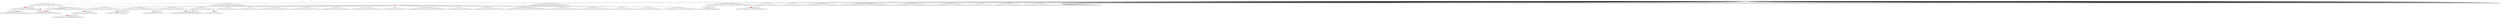 digraph g {
	"61" -> "62";
	"62" [label="42"];
	"60" -> "61";
	"61" [color=indianred1, style=filled, label="12"];
	"59" -> "60";
	"60" [label="38"];
	"55" -> "56";
	"56" [color=indianred1, style=filled, label="3"];
	"54" -> "55";
	"55" [color=indianred1, style=filled, label="28"];
	"53" -> "54";
	"54" [label="46"];
	"52" -> "53";
	"53" [label="3"];
	"49" -> "50";
	"50" [color=indianred1, style=filled, label="19"];
	"48" -> "49";
	"49" [label="4"];
	"46" -> "47";
	"47" [color=indianred1, style=filled, label="32"];
	"45" -> "46";
	"46" [label="41"];
	"44" -> "45";
	"45" [color=indianred1, style=filled, label="20"];
	"43" -> "44";
	"44" [label="32"];
	"40" -> "41";
	"41" [color=indianred1, style=filled, label="31"];
	"39" -> "40";
	"40" [label="29"];
	"27" -> "28";
	"28" [color=indianred1, style=filled, label="17"];
	"26" -> "27";
	"27" [label="22"];
	"20" -> "21";
	"21" [color=indianred1, style=filled, label="15"];
	"19" -> "20";
	"20" [label="39"];
	"19" -> "22";
	"22" [label="26"];
	"17" -> "18";
	"18" [color=indianred1, style=filled, label="36"];
	"16" -> "17";
	"17" [label="7"];
	"14" -> "15";
	"15" [label="11"];
	"14" -> "16";
	"16" [label="36"];
	"14" -> "19";
	"19" [label="15"];
	"14" -> "23";
	"23" [label="16"];
	"14" -> "24";
	"24" [label="35"];
	"14" -> "25";
	"25" [label="5"];
	"14" -> "26";
	"26" [label="17"];
	"14" -> "29";
	"29" [label="9"];
	"14" -> "30";
	"30" [label="21"];
	"14" -> "31";
	"31" [label="47"];
	"14" -> "32";
	"32" [label="34"];
	"14" -> "33";
	"33" [label="33"];
	"14" -> "34";
	"34" [label="30"];
	"14" -> "35";
	"35" [label="50"];
	"14" -> "36";
	"36" [label="2"];
	"14" -> "37";
	"37" [label="8"];
	"14" -> "38";
	"38" [label="27"];
	"14" -> "39";
	"39" [label="31"];
	"14" -> "42";
	"42" [label="24"];
	"14" -> "43";
	"43" [label="20"];
	"14" -> "48";
	"48" [label="19"];
	"14" -> "51";
	"51" [label="13"];
	"13" -> "14";
	"14" [color=indianred1, style=filled, label="6"];
	"10" -> "11";
	"11" [label="1"];
	"7" -> "8";
	"8" [color=indianred1, style=filled, label="14"];
	"6" -> "7";
	"7" [label="37"];
	"0" -> "1";
	"1" [label="23"];
	"0" -> "2";
	"2" [label="49"];
	"0" -> "3";
	"3" [label="40"];
	"0" -> "4";
	"4" [label="43"];
	"0" -> "5";
	"5" [label="18"];
	"0" -> "6";
	"6" [label="14"];
	"0" -> "9";
	"9" [label="45"];
	"0" -> "10";
	"10" [label="48"];
	"0" -> "12";
	"12" [label="44"];
	"0" -> "13";
	"13" [label="6"];
	"0" -> "52";
	"52" [label="28"];
	"0" -> "57";
	"57" [label="25"];
	"0" -> "58";
	"58" [label="10"];
	"0" -> "59";
	"59" [label="12"];
	"0" [label="germline"];
	"0" -> "cell1";
	"cell1" [shape=box];
	"16" -> "cell2";
	"cell2" [shape=box];
	"0" -> "cell3";
	"cell3" [shape=box];
	"57" -> "cell4";
	"cell4" [shape=box];
	"7" -> "cell5";
	"cell5" [shape=box];
	"0" -> "cell6";
	"cell6" [shape=box];
	"0" -> "cell7";
	"cell7" [shape=box];
	"42" -> "cell8";
	"cell8" [shape=box];
	"0" -> "cell9";
	"cell9" [shape=box];
	"0" -> "cell10";
	"cell10" [shape=box];
	"0" -> "cell11";
	"cell11" [shape=box];
	"0" -> "cell12";
	"cell12" [shape=box];
	"0" -> "cell13";
	"cell13" [shape=box];
	"42" -> "cell14";
	"cell14" [shape=box];
	"0" -> "cell15";
	"cell15" [shape=box];
	"29" -> "cell16";
	"cell16" [shape=box];
	"26" -> "cell17";
	"cell17" [shape=box];
	"56" -> "cell18";
	"cell18" [shape=box];
	"8" -> "cell19";
	"cell19" [shape=box];
	"6" -> "cell20";
	"cell20" [shape=box];
	"5" -> "cell21";
	"cell21" [shape=box];
	"50" -> "cell22";
	"cell22" [shape=box];
	"40" -> "cell23";
	"cell23" [shape=box];
	"29" -> "cell24";
	"cell24" [shape=box];
	"0" -> "cell25";
	"cell25" [shape=box];
	"4" -> "cell26";
	"cell26" [shape=box];
	"0" -> "cell27";
	"cell27" [shape=box];
	"6" -> "cell28";
	"cell28" [shape=box];
	"0" -> "cell29";
	"cell29" [shape=box];
	"0" -> "cell30";
	"cell30" [shape=box];
	"0" -> "cell31";
	"cell31" [shape=box];
	"0" -> "cell32";
	"cell32" [shape=box];
	"48" -> "cell33";
	"cell33" [shape=box];
	"0" -> "cell34";
	"cell34" [shape=box];
	"34" -> "cell35";
	"cell35" [shape=box];
	"0" -> "cell36";
	"cell36" [shape=box];
	"0" -> "cell37";
	"cell37" [shape=box];
	"0" -> "cell38";
	"cell38" [shape=box];
	"0" -> "cell39";
	"cell39" [shape=box];
	"4" -> "cell40";
	"cell40" [shape=box];
	"0" -> "cell41";
	"cell41" [shape=box];
	"0" -> "cell42";
	"cell42" [shape=box];
	"0" -> "cell43";
	"cell43" [shape=box];
	"24" -> "cell44";
	"cell44" [shape=box];
	"0" -> "cell45";
	"cell45" [shape=box];
	"0" -> "cell46";
	"cell46" [shape=box];
	"0" -> "cell47";
	"cell47" [shape=box];
	"0" -> "cell48";
	"cell48" [shape=box];
	"45" -> "cell49";
	"cell49" [shape=box];
	"9" -> "cell50";
	"cell50" [shape=box];
	"0" -> "cell51";
	"cell51" [shape=box];
	"26" -> "cell52";
	"cell52" [shape=box];
	"0" -> "cell53";
	"cell53" [shape=box];
	"0" -> "cell54";
	"cell54" [shape=box];
	"16" -> "cell55";
	"cell55" [shape=box];
	"4" -> "cell56";
	"cell56" [shape=box];
	"0" -> "cell57";
	"cell57" [shape=box];
	"32" -> "cell58";
	"cell58" [shape=box];
	"0" -> "cell59";
	"cell59" [shape=box];
	"0" -> "cell60";
	"cell60" [shape=box];
	"0" -> "cell61";
	"cell61" [shape=box];
	"0" -> "cell62";
	"cell62" [shape=box];
	"36" -> "cell63";
	"cell63" [shape=box];
	"0" -> "cell64";
	"cell64" [shape=box];
	"0" -> "cell65";
	"cell65" [shape=box];
	"13" -> "cell66";
	"cell66" [shape=box];
	"6" -> "cell67";
	"cell67" [shape=box];
	"58" -> "cell68";
	"cell68" [shape=box];
	"21" -> "cell69";
	"cell69" [shape=box];
	"0" -> "cell70";
	"cell70" [shape=box];
	"3" -> "cell71";
	"cell71" [shape=box];
	"0" -> "cell72";
	"cell72" [shape=box];
	"34" -> "cell73";
	"cell73" [shape=box];
	"59" -> "cell74";
	"cell74" [shape=box];
	"24" -> "cell75";
	"cell75" [shape=box];
	"0" -> "cell76";
	"cell76" [shape=box];
	"0" -> "cell77";
	"cell77" [shape=box];
	"2" -> "cell78";
	"cell78" [shape=box];
	"47" -> "cell79";
	"cell79" [shape=box];
	"23" -> "cell80";
	"cell80" [shape=box];
	"0" -> "cell81";
	"cell81" [shape=box];
	"0" -> "cell82";
	"cell82" [shape=box];
	"0" -> "cell83";
	"cell83" [shape=box];
	"13" -> "cell84";
	"cell84" [shape=box];
	"0" -> "cell85";
	"cell85" [shape=box];
	"3" -> "cell86";
	"cell86" [shape=box];
	"0" -> "cell87";
	"cell87" [shape=box];
	"31" -> "cell88";
	"cell88" [shape=box];
	"0" -> "cell89";
	"cell89" [shape=box];
	"13" -> "cell90";
	"cell90" [shape=box];
	"4" -> "cell91";
	"cell91" [shape=box];
	"31" -> "cell92";
	"cell92" [shape=box];
	"39" -> "cell93";
	"cell93" [shape=box];
	"0" -> "cell94";
	"cell94" [shape=box];
	"47" -> "cell95";
	"cell95" [shape=box];
	"5" -> "cell96";
	"cell96" [shape=box];
	"38" -> "cell97";
	"cell97" [shape=box];
	"0" -> "cell98";
	"cell98" [shape=box];
	"35" -> "cell99";
	"cell99" [shape=box];
	"0" -> "cell100";
	"cell100" [shape=box];
	"48" -> "cell101";
	"cell101" [shape=box];
	"48" -> "cell102";
	"cell102" [shape=box];
	"0" -> "cell103";
	"cell103" [shape=box];
	"13" -> "cell104";
	"cell104" [shape=box];
	"56" -> "cell105";
	"cell105" [shape=box];
	"0" -> "cell106";
	"cell106" [shape=box];
	"43" -> "cell107";
	"cell107" [shape=box];
	"52" -> "cell108";
	"cell108" [shape=box];
	"58" -> "cell109";
	"cell109" [shape=box];
	"10" -> "cell110";
	"cell110" [shape=box];
	"38" -> "cell111";
	"cell111" [shape=box];
	"45" -> "cell112";
	"cell112" [shape=box];
	"5" -> "cell113";
	"cell113" [shape=box];
	"43" -> "cell114";
	"cell114" [shape=box];
	"0" -> "cell115";
	"cell115" [shape=box];
	"0" -> "cell116";
	"cell116" [shape=box];
	"0" -> "cell117";
	"cell117" [shape=box];
	"34" -> "cell118";
	"cell118" [shape=box];
	"0" -> "cell119";
	"cell119" [shape=box];
	"22" -> "cell120";
	"cell120" [shape=box];
	"24" -> "cell121";
	"cell121" [shape=box];
	"37" -> "cell122";
	"cell122" [shape=box];
	"0" -> "cell123";
	"cell123" [shape=box];
	"3" -> "cell124";
	"cell124" [shape=box];
	"58" -> "cell125";
	"cell125" [shape=box];
	"0" -> "cell126";
	"cell126" [shape=box];
	"0" -> "cell127";
	"cell127" [shape=box];
	"0" -> "cell128";
	"cell128" [shape=box];
	"0" -> "cell129";
	"cell129" [shape=box];
	"0" -> "cell130";
	"cell130" [shape=box];
	"29" -> "cell131";
	"cell131" [shape=box];
	"56" -> "cell132";
	"cell132" [shape=box];
	"0" -> "cell133";
	"cell133" [shape=box];
	"57" -> "cell134";
	"cell134" [shape=box];
	"48" -> "cell135";
	"cell135" [shape=box];
	"0" -> "cell136";
	"cell136" [shape=box];
	"0" -> "cell137";
	"cell137" [shape=box];
	"0" -> "cell138";
	"cell138" [shape=box];
	"0" -> "cell139";
	"cell139" [shape=box];
	"29" -> "cell140";
	"cell140" [shape=box];
	"20" -> "cell141";
	"cell141" [shape=box];
	"3" -> "cell142";
	"cell142" [shape=box];
	"0" -> "cell143";
	"cell143" [shape=box];
	"35" -> "cell144";
	"cell144" [shape=box];
	"0" -> "cell145";
	"cell145" [shape=box];
	"33" -> "cell146";
	"cell146" [shape=box];
	"0" -> "cell147";
	"cell147" [shape=box];
	"8" -> "cell148";
	"cell148" [shape=box];
	"0" -> "cell149";
	"cell149" [shape=box];
	"0" -> "cell150";
	"cell150" [shape=box];
	"0" -> "cell151";
	"cell151" [shape=box];
	"25" -> "cell152";
	"cell152" [shape=box];
	"58" -> "cell153";
	"cell153" [shape=box];
	"0" -> "cell154";
	"cell154" [shape=box];
	"0" -> "cell155";
	"cell155" [shape=box];
	"0" -> "cell156";
	"cell156" [shape=box];
	"34" -> "cell157";
	"cell157" [shape=box];
	"37" -> "cell158";
	"cell158" [shape=box];
	"0" -> "cell159";
	"cell159" [shape=box];
	"0" -> "cell160";
	"cell160" [shape=box];
	"39" -> "cell161";
	"cell161" [shape=box];
	"0" -> "cell162";
	"cell162" [shape=box];
	"21" -> "cell163";
	"cell163" [shape=box];
	"58" -> "cell164";
	"cell164" [shape=box];
	"56" -> "cell165";
	"cell165" [shape=box];
	"34" -> "cell166";
	"cell166" [shape=box];
	"0" -> "cell167";
	"cell167" [shape=box];
	"9" -> "cell168";
	"cell168" [shape=box];
	"52" -> "cell169";
	"cell169" [shape=box];
	"0" -> "cell170";
	"cell170" [shape=box];
	"49" -> "cell171";
	"cell171" [shape=box];
	"4" -> "cell172";
	"cell172" [shape=box];
	"23" -> "cell173";
	"cell173" [shape=box];
	"0" -> "cell174";
	"cell174" [shape=box];
	"36" -> "cell175";
	"cell175" [shape=box];
	"29" -> "cell176";
	"cell176" [shape=box];
	"9" -> "cell177";
	"cell177" [shape=box];
	"10" -> "cell178";
	"cell178" [shape=box];
	"0" -> "cell179";
	"cell179" [shape=box];
	"30" -> "cell180";
	"cell180" [shape=box];
	"45" -> "cell181";
	"cell181" [shape=box];
	"0" -> "cell182";
	"cell182" [shape=box];
	"0" -> "cell183";
	"cell183" [shape=box];
	"12" -> "cell184";
	"cell184" [shape=box];
	"58" -> "cell185";
	"cell185" [shape=box];
	"0" -> "cell186";
	"cell186" [shape=box];
	"33" -> "cell187";
	"cell187" [shape=box];
	"0" -> "cell188";
	"cell188" [shape=box];
	"0" -> "cell189";
	"cell189" [shape=box];
	"0" -> "cell190";
	"cell190" [shape=box];
	"32" -> "cell191";
	"cell191" [shape=box];
	"0" -> "cell192";
	"cell192" [shape=box];
	"0" -> "cell193";
	"cell193" [shape=box];
	"0" -> "cell194";
	"cell194" [shape=box];
	"40" -> "cell195";
	"cell195" [shape=box];
	"36" -> "cell196";
	"cell196" [shape=box];
	"0" -> "cell197";
	"cell197" [shape=box];
	"0" -> "cell198";
	"cell198" [shape=box];
	"15" -> "cell199";
	"cell199" [shape=box];
	"0" -> "cell200";
	"cell200" [shape=box];
	"5" -> "cell201";
	"cell201" [shape=box];
	"0" -> "cell202";
	"cell202" [shape=box];
	"43" -> "cell203";
	"cell203" [shape=box];
	"34" -> "cell204";
	"cell204" [shape=box];
	"2" -> "cell205";
	"cell205" [shape=box];
	"0" -> "cell206";
	"cell206" [shape=box];
	"26" -> "cell207";
	"cell207" [shape=box];
	"0" -> "cell208";
	"cell208" [shape=box];
	"31" -> "cell209";
	"cell209" [shape=box];
	"23" -> "cell210";
	"cell210" [shape=box];
	"0" -> "cell211";
	"cell211" [shape=box];
	"3" -> "cell212";
	"cell212" [shape=box];
	"0" -> "cell213";
	"cell213" [shape=box];
	"34" -> "cell214";
	"cell214" [shape=box];
	"0" -> "cell215";
	"cell215" [shape=box];
	"0" -> "cell216";
	"cell216" [shape=box];
	"0" -> "cell217";
	"cell217" [shape=box];
	"0" -> "cell218";
	"cell218" [shape=box];
	"0" -> "cell219";
	"cell219" [shape=box];
	"0" -> "cell220";
	"cell220" [shape=box];
	"6" -> "cell221";
	"cell221" [shape=box];
	"0" -> "cell222";
	"cell222" [shape=box];
	"0" -> "cell223";
	"cell223" [shape=box];
	"48" -> "cell224";
	"cell224" [shape=box];
	"0" -> "cell225";
	"cell225" [shape=box];
	"0" -> "cell226";
	"cell226" [shape=box];
	"62" -> "cell227";
	"cell227" [shape=box];
	"33" -> "cell228";
	"cell228" [shape=box];
	"51" -> "cell229";
	"cell229" [shape=box];
	"0" -> "cell230";
	"cell230" [shape=box];
	"8" -> "cell231";
	"cell231" [shape=box];
	"0" -> "cell232";
	"cell232" [shape=box];
	"0" -> "cell233";
	"cell233" [shape=box];
	"0" -> "cell234";
	"cell234" [shape=box];
	"51" -> "cell235";
	"cell235" [shape=box];
	"35" -> "cell236";
	"cell236" [shape=box];
	"0" -> "cell237";
	"cell237" [shape=box];
	"0" -> "cell238";
	"cell238" [shape=box];
	"41" -> "cell239";
	"cell239" [shape=box];
	"4" -> "cell240";
	"cell240" [shape=box];
	"0" -> "cell241";
	"cell241" [shape=box];
	"52" -> "cell242";
	"cell242" [shape=box];
	"0" -> "cell243";
	"cell243" [shape=box];
	"0" -> "cell244";
	"cell244" [shape=box];
	"0" -> "cell245";
	"cell245" [shape=box];
	"0" -> "cell246";
	"cell246" [shape=box];
	"0" -> "cell247";
	"cell247" [shape=box];
	"4" -> "cell248";
	"cell248" [shape=box];
	"0" -> "cell249";
	"cell249" [shape=box];
	"0" -> "cell250";
	"cell250" [shape=box];
	"0" -> "cell251";
	"cell251" [shape=box];
	"0" -> "cell252";
	"cell252" [shape=box];
	"0" -> "cell253";
	"cell253" [shape=box];
	"59" -> "cell254";
	"cell254" [shape=box];
	"5" -> "cell255";
	"cell255" [shape=box];
	"35" -> "cell256";
	"cell256" [shape=box];
	"25" -> "cell257";
	"cell257" [shape=box];
	"26" -> "cell258";
	"cell258" [shape=box];
	"43" -> "cell259";
	"cell259" [shape=box];
	"0" -> "cell260";
	"cell260" [shape=box];
	"25" -> "cell261";
	"cell261" [shape=box];
	"0" -> "cell262";
	"cell262" [shape=box];
	"0" -> "cell263";
	"cell263" [shape=box];
	"8" -> "cell264";
	"cell264" [shape=box];
	"0" -> "cell265";
	"cell265" [shape=box];
	"18" -> "cell266";
	"cell266" [shape=box];
	"61" -> "cell267";
	"cell267" [shape=box];
	"0" -> "cell268";
	"cell268" [shape=box];
	"0" -> "cell269";
	"cell269" [shape=box];
	"0" -> "cell270";
	"cell270" [shape=box];
	"0" -> "cell271";
	"cell271" [shape=box];
	"10" -> "cell272";
	"cell272" [shape=box];
	"13" -> "cell273";
	"cell273" [shape=box];
	"0" -> "cell274";
	"cell274" [shape=box];
	"1" -> "cell275";
	"cell275" [shape=box];
	"0" -> "cell276";
	"cell276" [shape=box];
	"6" -> "cell277";
	"cell277" [shape=box];
	"0" -> "cell278";
	"cell278" [shape=box];
	"4" -> "cell279";
	"cell279" [shape=box];
	"1" -> "cell280";
	"cell280" [shape=box];
	"0" -> "cell281";
	"cell281" [shape=box];
	"0" -> "cell282";
	"cell282" [shape=box];
	"13" -> "cell283";
	"cell283" [shape=box];
	"0" -> "cell284";
	"cell284" [shape=box];
	"12" -> "cell285";
	"cell285" [shape=box];
	"0" -> "cell286";
	"cell286" [shape=box];
	"42" -> "cell287";
	"cell287" [shape=box];
	"39" -> "cell288";
	"cell288" [shape=box];
	"0" -> "cell289";
	"cell289" [shape=box];
	"0" -> "cell290";
	"cell290" [shape=box];
	"29" -> "cell291";
	"cell291" [shape=box];
	"56" -> "cell292";
	"cell292" [shape=box];
	"0" -> "cell293";
	"cell293" [shape=box];
	"49" -> "cell294";
	"cell294" [shape=box];
	"0" -> "cell295";
	"cell295" [shape=box];
	"3" -> "cell296";
	"cell296" [shape=box];
	"0" -> "cell297";
	"cell297" [shape=box];
	"21" -> "cell298";
	"cell298" [shape=box];
	"0" -> "cell299";
	"cell299" [shape=box];
	"8" -> "cell300";
	"cell300" [shape=box];
	"51" -> "cell301";
	"cell301" [shape=box];
	"28" -> "cell302";
	"cell302" [shape=box];
	"25" -> "cell303";
	"cell303" [shape=box];
	"32" -> "cell304";
	"cell304" [shape=box];
	"0" -> "cell305";
	"cell305" [shape=box];
	"55" -> "cell306";
	"cell306" [shape=box];
	"50" -> "cell307";
	"cell307" [shape=box];
	"0" -> "cell308";
	"cell308" [shape=box];
	"0" -> "cell309";
	"cell309" [shape=box];
	"0" -> "cell310";
	"cell310" [shape=box];
	"0" -> "cell311";
	"cell311" [shape=box];
	"0" -> "cell312";
	"cell312" [shape=box];
	"55" -> "cell313";
	"cell313" [shape=box];
	"36" -> "cell314";
	"cell314" [shape=box];
	"0" -> "cell315";
	"cell315" [shape=box];
	"31" -> "cell316";
	"cell316" [shape=box];
	"0" -> "cell317";
	"cell317" [shape=box];
	"0" -> "cell318";
	"cell318" [shape=box];
	"0" -> "cell319";
	"cell319" [shape=box];
	"0" -> "cell320";
	"cell320" [shape=box];
	"13" -> "cell321";
	"cell321" [shape=box];
	"0" -> "cell322";
	"cell322" [shape=box];
	"29" -> "cell323";
	"cell323" [shape=box];
	"50" -> "cell324";
	"cell324" [shape=box];
	"45" -> "cell325";
	"cell325" [shape=box];
	"0" -> "cell326";
	"cell326" [shape=box];
	"0" -> "cell327";
	"cell327" [shape=box];
	"0" -> "cell328";
	"cell328" [shape=box];
	"50" -> "cell329";
	"cell329" [shape=box];
	"38" -> "cell330";
	"cell330" [shape=box];
	"29" -> "cell331";
	"cell331" [shape=box];
	"0" -> "cell332";
	"cell332" [shape=box];
	"32" -> "cell333";
	"cell333" [shape=box];
	"34" -> "cell334";
	"cell334" [shape=box];
	"39" -> "cell335";
	"cell335" [shape=box];
	"0" -> "cell336";
	"cell336" [shape=box];
	"35" -> "cell337";
	"cell337" [shape=box];
	"0" -> "cell338";
	"cell338" [shape=box];
	"39" -> "cell339";
	"cell339" [shape=box];
	"41" -> "cell340";
	"cell340" [shape=box];
	"3" -> "cell341";
	"cell341" [shape=box];
	"0" -> "cell342";
	"cell342" [shape=box];
	"28" -> "cell343";
	"cell343" [shape=box];
	"61" -> "cell344";
	"cell344" [shape=box];
	"48" -> "cell345";
	"cell345" [shape=box];
	"25" -> "cell346";
	"cell346" [shape=box];
	"29" -> "cell347";
	"cell347" [shape=box];
	"21" -> "cell348";
	"cell348" [shape=box];
	"47" -> "cell349";
	"cell349" [shape=box];
	"0" -> "cell350";
	"cell350" [shape=box];
	"0" -> "cell351";
	"cell351" [shape=box];
	"12" -> "cell352";
	"cell352" [shape=box];
	"0" -> "cell353";
	"cell353" [shape=box];
	"0" -> "cell354";
	"cell354" [shape=box];
	"0" -> "cell355";
	"cell355" [shape=box];
	"13" -> "cell356";
	"cell356" [shape=box];
	"46" -> "cell357";
	"cell357" [shape=box];
	"0" -> "cell358";
	"cell358" [shape=box];
	"0" -> "cell359";
	"cell359" [shape=box];
	"23" -> "cell360";
	"cell360" [shape=box];
	"0" -> "cell361";
	"cell361" [shape=box];
	"0" -> "cell362";
	"cell362" [shape=box];
	"41" -> "cell363";
	"cell363" [shape=box];
	"0" -> "cell364";
	"cell364" [shape=box];
	"58" -> "cell365";
	"cell365" [shape=box];
	"0" -> "cell366";
	"cell366" [shape=box];
	"12" -> "cell367";
	"cell367" [shape=box];
	"0" -> "cell368";
	"cell368" [shape=box];
	"0" -> "cell369";
	"cell369" [shape=box];
	"0" -> "cell370";
	"cell370" [shape=box];
	"36" -> "cell371";
	"cell371" [shape=box];
	"0" -> "cell372";
	"cell372" [shape=box];
	"60" -> "cell373";
	"cell373" [shape=box];
	"36" -> "cell374";
	"cell374" [shape=box];
	"27" -> "cell375";
	"cell375" [shape=box];
	"58" -> "cell376";
	"cell376" [shape=box];
	"58" -> "cell377";
	"cell377" [shape=box];
	"36" -> "cell378";
	"cell378" [shape=box];
	"0" -> "cell379";
	"cell379" [shape=box];
	"0" -> "cell380";
	"cell380" [shape=box];
	"0" -> "cell381";
	"cell381" [shape=box];
	"0" -> "cell382";
	"cell382" [shape=box];
	"33" -> "cell383";
	"cell383" [shape=box];
	"0" -> "cell384";
	"cell384" [shape=box];
	"23" -> "cell385";
	"cell385" [shape=box];
	"0" -> "cell386";
	"cell386" [shape=box];
	"0" -> "cell387";
	"cell387" [shape=box];
	"8" -> "cell388";
	"cell388" [shape=box];
	"0" -> "cell389";
	"cell389" [shape=box];
	"61" -> "cell390";
	"cell390" [shape=box];
	"25" -> "cell391";
	"cell391" [shape=box];
	"56" -> "cell392";
	"cell392" [shape=box];
	"0" -> "cell393";
	"cell393" [shape=box];
	"45" -> "cell394";
	"cell394" [shape=box];
	"25" -> "cell395";
	"cell395" [shape=box];
	"61" -> "cell396";
	"cell396" [shape=box];
	"42" -> "cell397";
	"cell397" [shape=box];
	"25" -> "cell398";
	"cell398" [shape=box];
	"4" -> "cell399";
	"cell399" [shape=box];
	"57" -> "cell400";
	"cell400" [shape=box];
	"0" -> "cell401";
	"cell401" [shape=box];
	"33" -> "cell402";
	"cell402" [shape=box];
	"0" -> "cell403";
	"cell403" [shape=box];
	"50" -> "cell404";
	"cell404" [shape=box];
	"1" -> "cell405";
	"cell405" [shape=box];
	"30" -> "cell406";
	"cell406" [shape=box];
	"0" -> "cell407";
	"cell407" [shape=box];
	"21" -> "cell408";
	"cell408" [shape=box];
	"59" -> "cell409";
	"cell409" [shape=box];
	"16" -> "cell410";
	"cell410" [shape=box];
	"0" -> "cell411";
	"cell411" [shape=box];
	"10" -> "cell412";
	"cell412" [shape=box];
	"0" -> "cell413";
	"cell413" [shape=box];
	"0" -> "cell414";
	"cell414" [shape=box];
	"0" -> "cell415";
	"cell415" [shape=box];
	"0" -> "cell416";
	"cell416" [shape=box];
	"0" -> "cell417";
	"cell417" [shape=box];
	"0" -> "cell418";
	"cell418" [shape=box];
	"0" -> "cell419";
	"cell419" [shape=box];
	"0" -> "cell420";
	"cell420" [shape=box];
	"0" -> "cell421";
	"cell421" [shape=box];
	"53" -> "cell422";
	"cell422" [shape=box];
	"0" -> "cell423";
	"cell423" [shape=box];
	"0" -> "cell424";
	"cell424" [shape=box];
	"0" -> "cell425";
	"cell425" [shape=box];
	"0" -> "cell426";
	"cell426" [shape=box];
	"50" -> "cell427";
	"cell427" [shape=box];
	"41" -> "cell428";
	"cell428" [shape=box];
	"52" -> "cell429";
	"cell429" [shape=box];
	"0" -> "cell430";
	"cell430" [shape=box];
	"3" -> "cell431";
	"cell431" [shape=box];
	"0" -> "cell432";
	"cell432" [shape=box];
	"0" -> "cell433";
	"cell433" [shape=box];
	"39" -> "cell434";
	"cell434" [shape=box];
	"0" -> "cell435";
	"cell435" [shape=box];
	"0" -> "cell436";
	"cell436" [shape=box];
	"0" -> "cell437";
	"cell437" [shape=box];
	"0" -> "cell438";
	"cell438" [shape=box];
	"0" -> "cell439";
	"cell439" [shape=box];
	"0" -> "cell440";
	"cell440" [shape=box];
	"58" -> "cell441";
	"cell441" [shape=box];
	"0" -> "cell442";
	"cell442" [shape=box];
	"0" -> "cell443";
	"cell443" [shape=box];
	"0" -> "cell444";
	"cell444" [shape=box];
	"57" -> "cell445";
	"cell445" [shape=box];
	"57" -> "cell446";
	"cell446" [shape=box];
	"0" -> "cell447";
	"cell447" [shape=box];
	"42" -> "cell448";
	"cell448" [shape=box];
	"0" -> "cell449";
	"cell449" [shape=box];
	"36" -> "cell450";
	"cell450" [shape=box];
	"10" -> "cell451";
	"cell451" [shape=box];
	"0" -> "cell452";
	"cell452" [shape=box];
	"0" -> "cell453";
	"cell453" [shape=box];
	"0" -> "cell454";
	"cell454" [shape=box];
	"35" -> "cell455";
	"cell455" [shape=box];
	"45" -> "cell456";
	"cell456" [shape=box];
	"0" -> "cell457";
	"cell457" [shape=box];
	"0" -> "cell458";
	"cell458" [shape=box];
	"34" -> "cell459";
	"cell459" [shape=box];
	"38" -> "cell460";
	"cell460" [shape=box];
	"52" -> "cell461";
	"cell461" [shape=box];
	"0" -> "cell462";
	"cell462" [shape=box];
	"0" -> "cell463";
	"cell463" [shape=box];
	"61" -> "cell464";
	"cell464" [shape=box];
	"19" -> "cell465";
	"cell465" [shape=box];
	"0" -> "cell466";
	"cell466" [shape=box];
	"0" -> "cell467";
	"cell467" [shape=box];
	"0" -> "cell468";
	"cell468" [shape=box];
	"57" -> "cell469";
	"cell469" [shape=box];
	"24" -> "cell470";
	"cell470" [shape=box];
	"0" -> "cell471";
	"cell471" [shape=box];
	"4" -> "cell472";
	"cell472" [shape=box];
	"0" -> "cell473";
	"cell473" [shape=box];
	"13" -> "cell474";
	"cell474" [shape=box];
	"58" -> "cell475";
	"cell475" [shape=box];
	"8" -> "cell476";
	"cell476" [shape=box];
	"0" -> "cell477";
	"cell477" [shape=box];
	"0" -> "cell478";
	"cell478" [shape=box];
	"0" -> "cell479";
	"cell479" [shape=box];
	"0" -> "cell480";
	"cell480" [shape=box];
	"43" -> "cell481";
	"cell481" [shape=box];
	"0" -> "cell482";
	"cell482" [shape=box];
	"0" -> "cell483";
	"cell483" [shape=box];
	"0" -> "cell484";
	"cell484" [shape=box];
	"22" -> "cell485";
	"cell485" [shape=box];
	"0" -> "cell486";
	"cell486" [shape=box];
	"8" -> "cell487";
	"cell487" [shape=box];
	"36" -> "cell488";
	"cell488" [shape=box];
	"30" -> "cell489";
	"cell489" [shape=box];
	"0" -> "cell490";
	"cell490" [shape=box];
	"5" -> "cell491";
	"cell491" [shape=box];
	"0" -> "cell492";
	"cell492" [shape=box];
	"0" -> "cell493";
	"cell493" [shape=box];
	"56" -> "cell494";
	"cell494" [shape=box];
	"0" -> "cell495";
	"cell495" [shape=box];
	"0" -> "cell496";
	"cell496" [shape=box];
	"16" -> "cell497";
	"cell497" [shape=box];
	"35" -> "cell498";
	"cell498" [shape=box];
	"32" -> "cell499";
	"cell499" [shape=box];
	"61" -> "cell500";
	"cell500" [shape=box];
	"58" -> "cell501";
	"cell501" [shape=box];
	"5" -> "cell502";
	"cell502" [shape=box];
	"0" -> "cell503";
	"cell503" [shape=box];
	"2" -> "cell504";
	"cell504" [shape=box];
	"0" -> "cell505";
	"cell505" [shape=box];
	"0" -> "cell506";
	"cell506" [shape=box];
	"12" -> "cell507";
	"cell507" [shape=box];
	"0" -> "cell508";
	"cell508" [shape=box];
	"0" -> "cell509";
	"cell509" [shape=box];
	"12" -> "cell510";
	"cell510" [shape=box];
	"0" -> "cell511";
	"cell511" [shape=box];
	"0" -> "cell512";
	"cell512" [shape=box];
	"57" -> "cell513";
	"cell513" [shape=box];
	"0" -> "cell514";
	"cell514" [shape=box];
	"0" -> "cell515";
	"cell515" [shape=box];
	"0" -> "cell516";
	"cell516" [shape=box];
	"51" -> "cell517";
	"cell517" [shape=box];
	"0" -> "cell518";
	"cell518" [shape=box];
	"51" -> "cell519";
	"cell519" [shape=box];
	"28" -> "cell520";
	"cell520" [shape=box];
	"9" -> "cell521";
	"cell521" [shape=box];
	"43" -> "cell522";
	"cell522" [shape=box];
	"0" -> "cell523";
	"cell523" [shape=box];
	"0" -> "cell524";
	"cell524" [shape=box];
	"33" -> "cell525";
	"cell525" [shape=box];
	"0" -> "cell526";
	"cell526" [shape=box];
	"0" -> "cell527";
	"cell527" [shape=box];
	"0" -> "cell528";
	"cell528" [shape=box];
	"0" -> "cell529";
	"cell529" [shape=box];
	"52" -> "cell530";
	"cell530" [shape=box];
	"28" -> "cell531";
	"cell531" [shape=box];
	"25" -> "cell532";
	"cell532" [shape=box];
	"62" -> "cell533";
	"cell533" [shape=box];
	"0" -> "cell534";
	"cell534" [shape=box];
	"1" -> "cell535";
	"cell535" [shape=box];
	"34" -> "cell536";
	"cell536" [shape=box];
	"25" -> "cell537";
	"cell537" [shape=box];
	"47" -> "cell538";
	"cell538" [shape=box];
	"0" -> "cell539";
	"cell539" [shape=box];
	"0" -> "cell540";
	"cell540" [shape=box];
	"0" -> "cell541";
	"cell541" [shape=box];
	"52" -> "cell542";
	"cell542" [shape=box];
	"0" -> "cell543";
	"cell543" [shape=box];
	"28" -> "cell544";
	"cell544" [shape=box];
	"0" -> "cell545";
	"cell545" [shape=box];
	"0" -> "cell546";
	"cell546" [shape=box];
	"56" -> "cell547";
	"cell547" [shape=box];
	"24" -> "cell548";
	"cell548" [shape=box];
	"0" -> "cell549";
	"cell549" [shape=box];
	"3" -> "cell550";
	"cell550" [shape=box];
	"3" -> "cell551";
	"cell551" [shape=box];
	"62" -> "cell552";
	"cell552" [shape=box];
	"0" -> "cell553";
	"cell553" [shape=box];
	"57" -> "cell554";
	"cell554" [shape=box];
	"61" -> "cell555";
	"cell555" [shape=box];
	"57" -> "cell556";
	"cell556" [shape=box];
	"0" -> "cell557";
	"cell557" [shape=box];
	"15" -> "cell558";
	"cell558" [shape=box];
	"16" -> "cell559";
	"cell559" [shape=box];
	"0" -> "cell560";
	"cell560" [shape=box];
	"0" -> "cell561";
	"cell561" [shape=box];
	"57" -> "cell562";
	"cell562" [shape=box];
	"61" -> "cell563";
	"cell563" [shape=box];
	"0" -> "cell564";
	"cell564" [shape=box];
	"0" -> "cell565";
	"cell565" [shape=box];
	"41" -> "cell566";
	"cell566" [shape=box];
	"0" -> "cell567";
	"cell567" [shape=box];
	"0" -> "cell568";
	"cell568" [shape=box];
	"19" -> "cell569";
	"cell569" [shape=box];
	"10" -> "cell570";
	"cell570" [shape=box];
	"0" -> "cell571";
	"cell571" [shape=box];
	"23" -> "cell572";
	"cell572" [shape=box];
	"0" -> "cell573";
	"cell573" [shape=box];
	"0" -> "cell574";
	"cell574" [shape=box];
	"0" -> "cell575";
	"cell575" [shape=box];
	"10" -> "cell576";
	"cell576" [shape=box];
	"3" -> "cell577";
	"cell577" [shape=box];
	"0" -> "cell578";
	"cell578" [shape=box];
	"48" -> "cell579";
	"cell579" [shape=box];
	"8" -> "cell580";
	"cell580" [shape=box];
	"44" -> "cell581";
	"cell581" [shape=box];
	"0" -> "cell582";
	"cell582" [shape=box];
	"0" -> "cell583";
	"cell583" [shape=box];
	"35" -> "cell584";
	"cell584" [shape=box];
	"12" -> "cell585";
	"cell585" [shape=box];
	"40" -> "cell586";
	"cell586" [shape=box];
	"59" -> "cell587";
	"cell587" [shape=box];
	"21" -> "cell588";
	"cell588" [shape=box];
	"0" -> "cell589";
	"cell589" [shape=box];
	"0" -> "cell590";
	"cell590" [shape=box];
	"0" -> "cell591";
	"cell591" [shape=box];
	"47" -> "cell592";
	"cell592" [shape=box];
	"16" -> "cell593";
	"cell593" [shape=box];
	"8" -> "cell594";
	"cell594" [shape=box];
	"56" -> "cell595";
	"cell595" [shape=box];
	"15" -> "cell596";
	"cell596" [shape=box];
	"50" -> "cell597";
	"cell597" [shape=box];
	"0" -> "cell598";
	"cell598" [shape=box];
	"39" -> "cell599";
	"cell599" [shape=box];
	"52" -> "cell600";
	"cell600" [shape=box];
	"0" -> "cell601";
	"cell601" [shape=box];
	"18" -> "cell602";
	"cell602" [shape=box];
	"23" -> "cell603";
	"cell603" [shape=box];
	"0" -> "cell604";
	"cell604" [shape=box];
	"37" -> "cell605";
	"cell605" [shape=box];
	"19" -> "cell606";
	"cell606" [shape=box];
	"19" -> "cell607";
	"cell607" [shape=box];
	"0" -> "cell608";
	"cell608" [shape=box];
	"31" -> "cell609";
	"cell609" [shape=box];
	"41" -> "cell610";
	"cell610" [shape=box];
	"10" -> "cell611";
	"cell611" [shape=box];
	"33" -> "cell612";
	"cell612" [shape=box];
	"0" -> "cell613";
	"cell613" [shape=box];
	"0" -> "cell614";
	"cell614" [shape=box];
	"0" -> "cell615";
	"cell615" [shape=box];
	"47" -> "cell616";
	"cell616" [shape=box];
	"2" -> "cell617";
	"cell617" [shape=box];
	"9" -> "cell618";
	"cell618" [shape=box];
	"2" -> "cell619";
	"cell619" [shape=box];
	"29" -> "cell620";
	"cell620" [shape=box];
	"12" -> "cell621";
	"cell621" [shape=box];
	"0" -> "cell622";
	"cell622" [shape=box];
	"0" -> "cell623";
	"cell623" [shape=box];
	"0" -> "cell624";
	"cell624" [shape=box];
	"0" -> "cell625";
	"cell625" [shape=box];
	"26" -> "cell626";
	"cell626" [shape=box];
	"1" -> "cell627";
	"cell627" [shape=box];
	"26" -> "cell628";
	"cell628" [shape=box];
	"0" -> "cell629";
	"cell629" [shape=box];
	"4" -> "cell630";
	"cell630" [shape=box];
	"36" -> "cell631";
	"cell631" [shape=box];
	"0" -> "cell632";
	"cell632" [shape=box];
	"0" -> "cell633";
	"cell633" [shape=box];
	"0" -> "cell634";
	"cell634" [shape=box];
	"34" -> "cell635";
	"cell635" [shape=box];
	"0" -> "cell636";
	"cell636" [shape=box];
	"0" -> "cell637";
	"cell637" [shape=box];
	"0" -> "cell638";
	"cell638" [shape=box];
	"0" -> "cell639";
	"cell639" [shape=box];
	"0" -> "cell640";
	"cell640" [shape=box];
	"3" -> "cell641";
	"cell641" [shape=box];
	"0" -> "cell642";
	"cell642" [shape=box];
	"31" -> "cell643";
	"cell643" [shape=box];
	"24" -> "cell644";
	"cell644" [shape=box];
	"0" -> "cell645";
	"cell645" [shape=box];
	"35" -> "cell646";
	"cell646" [shape=box];
	"36" -> "cell647";
	"cell647" [shape=box];
	"0" -> "cell648";
	"cell648" [shape=box];
	"0" -> "cell649";
	"cell649" [shape=box];
	"48" -> "cell650";
	"cell650" [shape=box];
	"59" -> "cell651";
	"cell651" [shape=box];
	"13" -> "cell652";
	"cell652" [shape=box];
	"0" -> "cell653";
	"cell653" [shape=box];
	"0" -> "cell654";
	"cell654" [shape=box];
	"0" -> "cell655";
	"cell655" [shape=box];
	"0" -> "cell656";
	"cell656" [shape=box];
	"0" -> "cell657";
	"cell657" [shape=box];
	"33" -> "cell658";
	"cell658" [shape=box];
	"0" -> "cell659";
	"cell659" [shape=box];
	"0" -> "cell660";
	"cell660" [shape=box];
	"44" -> "cell661";
	"cell661" [shape=box];
	"29" -> "cell662";
	"cell662" [shape=box];
	"0" -> "cell663";
	"cell663" [shape=box];
	"0" -> "cell664";
	"cell664" [shape=box];
	"0" -> "cell665";
	"cell665" [shape=box];
	"0" -> "cell666";
	"cell666" [shape=box];
	"0" -> "cell667";
	"cell667" [shape=box];
	"2" -> "cell668";
	"cell668" [shape=box];
	"0" -> "cell669";
	"cell669" [shape=box];
	"0" -> "cell670";
	"cell670" [shape=box];
	"19" -> "cell671";
	"cell671" [shape=box];
	"0" -> "cell672";
	"cell672" [shape=box];
	"0" -> "cell673";
	"cell673" [shape=box];
	"0" -> "cell674";
	"cell674" [shape=box];
	"0" -> "cell675";
	"cell675" [shape=box];
	"15" -> "cell676";
	"cell676" [shape=box];
	"26" -> "cell677";
	"cell677" [shape=box];
	"15" -> "cell678";
	"cell678" [shape=box];
	"0" -> "cell679";
	"cell679" [shape=box];
	"61" -> "cell680";
	"cell680" [shape=box];
	"0" -> "cell681";
	"cell681" [shape=box];
	"31" -> "cell682";
	"cell682" [shape=box];
	"39" -> "cell683";
	"cell683" [shape=box];
	"4" -> "cell684";
	"cell684" [shape=box];
	"24" -> "cell685";
	"cell685" [shape=box];
	"0" -> "cell686";
	"cell686" [shape=box];
	"0" -> "cell687";
	"cell687" [shape=box];
	"0" -> "cell688";
	"cell688" [shape=box];
	"0" -> "cell689";
	"cell689" [shape=box];
	"40" -> "cell690";
	"cell690" [shape=box];
	"0" -> "cell691";
	"cell691" [shape=box];
	"0" -> "cell692";
	"cell692" [shape=box];
	"0" -> "cell693";
	"cell693" [shape=box];
	"0" -> "cell694";
	"cell694" [shape=box];
	"0" -> "cell695";
	"cell695" [shape=box];
	"52" -> "cell696";
	"cell696" [shape=box];
	"0" -> "cell697";
	"cell697" [shape=box];
	"31" -> "cell698";
	"cell698" [shape=box];
	"23" -> "cell699";
	"cell699" [shape=box];
	"61" -> "cell700";
	"cell700" [shape=box];
	"0" -> "cell701";
	"cell701" [shape=box];
	"47" -> "cell702";
	"cell702" [shape=box];
	"42" -> "cell703";
	"cell703" [shape=box];
	"0" -> "cell704";
	"cell704" [shape=box];
	"0" -> "cell705";
	"cell705" [shape=box];
	"0" -> "cell706";
	"cell706" [shape=box];
	"45" -> "cell707";
	"cell707" [shape=box];
	"56" -> "cell708";
	"cell708" [shape=box];
	"0" -> "cell709";
	"cell709" [shape=box];
	"32" -> "cell710";
	"cell710" [shape=box];
	"0" -> "cell711";
	"cell711" [shape=box];
	"2" -> "cell712";
	"cell712" [shape=box];
	"0" -> "cell713";
	"cell713" [shape=box];
	"38" -> "cell714";
	"cell714" [shape=box];
	"0" -> "cell715";
	"cell715" [shape=box];
	"58" -> "cell716";
	"cell716" [shape=box];
	"0" -> "cell717";
	"cell717" [shape=box];
	"0" -> "cell718";
	"cell718" [shape=box];
	"0" -> "cell719";
	"cell719" [shape=box];
	"0" -> "cell720";
	"cell720" [shape=box];
	"0" -> "cell721";
	"cell721" [shape=box];
	"57" -> "cell722";
	"cell722" [shape=box];
	"0" -> "cell723";
	"cell723" [shape=box];
	"33" -> "cell724";
	"cell724" [shape=box];
	"0" -> "cell725";
	"cell725" [shape=box];
	"0" -> "cell726";
	"cell726" [shape=box];
	"18" -> "cell727";
	"cell727" [shape=box];
	"43" -> "cell728";
	"cell728" [shape=box];
	"33" -> "cell729";
	"cell729" [shape=box];
	"8" -> "cell730";
	"cell730" [shape=box];
	"0" -> "cell731";
	"cell731" [shape=box];
	"59" -> "cell732";
	"cell732" [shape=box];
	"0" -> "cell733";
	"cell733" [shape=box];
	"37" -> "cell734";
	"cell734" [shape=box];
	"0" -> "cell735";
	"cell735" [shape=box];
	"0" -> "cell736";
	"cell736" [shape=box];
	"58" -> "cell737";
	"cell737" [shape=box];
	"0" -> "cell738";
	"cell738" [shape=box];
	"0" -> "cell739";
	"cell739" [shape=box];
	"0" -> "cell740";
	"cell740" [shape=box];
	"0" -> "cell741";
	"cell741" [shape=box];
	"26" -> "cell742";
	"cell742" [shape=box];
	"37" -> "cell743";
	"cell743" [shape=box];
	"31" -> "cell744";
	"cell744" [shape=box];
	"0" -> "cell745";
	"cell745" [shape=box];
	"0" -> "cell746";
	"cell746" [shape=box];
	"0" -> "cell747";
	"cell747" [shape=box];
	"37" -> "cell748";
	"cell748" [shape=box];
	"0" -> "cell749";
	"cell749" [shape=box];
	"48" -> "cell750";
	"cell750" [shape=box];
	"28" -> "cell751";
	"cell751" [shape=box];
	"24" -> "cell752";
	"cell752" [shape=box];
	"0" -> "cell753";
	"cell753" [shape=box];
	"5" -> "cell754";
	"cell754" [shape=box];
	"0" -> "cell755";
	"cell755" [shape=box];
	"5" -> "cell756";
	"cell756" [shape=box];
	"0" -> "cell757";
	"cell757" [shape=box];
	"0" -> "cell758";
	"cell758" [shape=box];
	"0" -> "cell759";
	"cell759" [shape=box];
	"48" -> "cell760";
	"cell760" [shape=box];
	"0" -> "cell761";
	"cell761" [shape=box];
	"42" -> "cell762";
	"cell762" [shape=box];
	"31" -> "cell763";
	"cell763" [shape=box];
	"26" -> "cell764";
	"cell764" [shape=box];
	"3" -> "cell765";
	"cell765" [shape=box];
	"0" -> "cell766";
	"cell766" [shape=box];
	"32" -> "cell767";
	"cell767" [shape=box];
	"31" -> "cell768";
	"cell768" [shape=box];
	"0" -> "cell769";
	"cell769" [shape=box];
	"21" -> "cell770";
	"cell770" [shape=box];
	"0" -> "cell771";
	"cell771" [shape=box];
	"9" -> "cell772";
	"cell772" [shape=box];
	"32" -> "cell773";
	"cell773" [shape=box];
	"39" -> "cell774";
	"cell774" [shape=box];
	"0" -> "cell775";
	"cell775" [shape=box];
	"34" -> "cell776";
	"cell776" [shape=box];
	"42" -> "cell777";
	"cell777" [shape=box];
	"41" -> "cell778";
	"cell778" [shape=box];
	"0" -> "cell779";
	"cell779" [shape=box];
	"52" -> "cell780";
	"cell780" [shape=box];
	"34" -> "cell781";
	"cell781" [shape=box];
	"11" -> "cell782";
	"cell782" [shape=box];
	"28" -> "cell783";
	"cell783" [shape=box];
	"43" -> "cell784";
	"cell784" [shape=box];
	"0" -> "cell785";
	"cell785" [shape=box];
	"0" -> "cell786";
	"cell786" [shape=box];
	"2" -> "cell787";
	"cell787" [shape=box];
	"24" -> "cell788";
	"cell788" [shape=box];
	"5" -> "cell789";
	"cell789" [shape=box];
	"0" -> "cell790";
	"cell790" [shape=box];
	"0" -> "cell791";
	"cell791" [shape=box];
	"33" -> "cell792";
	"cell792" [shape=box];
	"0" -> "cell793";
	"cell793" [shape=box];
	"45" -> "cell794";
	"cell794" [shape=box];
	"0" -> "cell795";
	"cell795" [shape=box];
	"37" -> "cell796";
	"cell796" [shape=box];
	"0" -> "cell797";
	"cell797" [shape=box];
	"23" -> "cell798";
	"cell798" [shape=box];
	"57" -> "cell799";
	"cell799" [shape=box];
	"0" -> "cell800";
	"cell800" [shape=box];
	"3" -> "cell801";
	"cell801" [shape=box];
	"0" -> "cell802";
	"cell802" [shape=box];
	"6" -> "cell803";
	"cell803" [shape=box];
	"3" -> "cell804";
	"cell804" [shape=box];
	"9" -> "cell805";
	"cell805" [shape=box];
	"19" -> "cell806";
	"cell806" [shape=box];
	"36" -> "cell807";
	"cell807" [shape=box];
	"27" -> "cell808";
	"cell808" [shape=box];
	"0" -> "cell809";
	"cell809" [shape=box];
	"9" -> "cell810";
	"cell810" [shape=box];
	"0" -> "cell811";
	"cell811" [shape=box];
	"47" -> "cell812";
	"cell812" [shape=box];
	"21" -> "cell813";
	"cell813" [shape=box];
	"30" -> "cell814";
	"cell814" [shape=box];
	"0" -> "cell815";
	"cell815" [shape=box];
	"22" -> "cell816";
	"cell816" [shape=box];
	"13" -> "cell817";
	"cell817" [shape=box];
	"47" -> "cell818";
	"cell818" [shape=box];
	"0" -> "cell819";
	"cell819" [shape=box];
	"9" -> "cell820";
	"cell820" [shape=box];
	"0" -> "cell821";
	"cell821" [shape=box];
	"17" -> "cell822";
	"cell822" [shape=box];
	"0" -> "cell823";
	"cell823" [shape=box];
	"0" -> "cell824";
	"cell824" [shape=box];
	"0" -> "cell825";
	"cell825" [shape=box];
	"0" -> "cell826";
	"cell826" [shape=box];
	"0" -> "cell827";
	"cell827" [shape=box];
	"0" -> "cell828";
	"cell828" [shape=box];
	"5" -> "cell829";
	"cell829" [shape=box];
	"43" -> "cell830";
	"cell830" [shape=box];
	"30" -> "cell831";
	"cell831" [shape=box];
	"0" -> "cell832";
	"cell832" [shape=box];
	"0" -> "cell833";
	"cell833" [shape=box];
	"0" -> "cell834";
	"cell834" [shape=box];
	"0" -> "cell835";
	"cell835" [shape=box];
	"9" -> "cell836";
	"cell836" [shape=box];
	"0" -> "cell837";
	"cell837" [shape=box];
	"0" -> "cell838";
	"cell838" [shape=box];
	"60" -> "cell839";
	"cell839" [shape=box];
	"13" -> "cell840";
	"cell840" [shape=box];
	"4" -> "cell841";
	"cell841" [shape=box];
	"21" -> "cell842";
	"cell842" [shape=box];
	"0" -> "cell843";
	"cell843" [shape=box];
	"0" -> "cell844";
	"cell844" [shape=box];
	"0" -> "cell845";
	"cell845" [shape=box];
	"30" -> "cell846";
	"cell846" [shape=box];
	"0" -> "cell847";
	"cell847" [shape=box];
	"0" -> "cell848";
	"cell848" [shape=box];
	"21" -> "cell849";
	"cell849" [shape=box];
	"18" -> "cell850";
	"cell850" [shape=box];
	"42" -> "cell851";
	"cell851" [shape=box];
	"0" -> "cell852";
	"cell852" [shape=box];
	"0" -> "cell853";
	"cell853" [shape=box];
	"0" -> "cell854";
	"cell854" [shape=box];
	"0" -> "cell855";
	"cell855" [shape=box];
	"0" -> "cell856";
	"cell856" [shape=box];
	"0" -> "cell857";
	"cell857" [shape=box];
	"0" -> "cell858";
	"cell858" [shape=box];
	"31" -> "cell859";
	"cell859" [shape=box];
	"18" -> "cell860";
	"cell860" [shape=box];
	"40" -> "cell861";
	"cell861" [shape=box];
	"0" -> "cell862";
	"cell862" [shape=box];
	"0" -> "cell863";
	"cell863" [shape=box];
	"16" -> "cell864";
	"cell864" [shape=box];
	"59" -> "cell865";
	"cell865" [shape=box];
	"62" -> "cell866";
	"cell866" [shape=box];
	"41" -> "cell867";
	"cell867" [shape=box];
	"50" -> "cell868";
	"cell868" [shape=box];
	"42" -> "cell869";
	"cell869" [shape=box];
	"43" -> "cell870";
	"cell870" [shape=box];
	"2" -> "cell871";
	"cell871" [shape=box];
	"38" -> "cell872";
	"cell872" [shape=box];
	"26" -> "cell873";
	"cell873" [shape=box];
	"0" -> "cell874";
	"cell874" [shape=box];
	"0" -> "cell875";
	"cell875" [shape=box];
	"10" -> "cell876";
	"cell876" [shape=box];
	"0" -> "cell877";
	"cell877" [shape=box];
	"44" -> "cell878";
	"cell878" [shape=box];
	"46" -> "cell879";
	"cell879" [shape=box];
	"0" -> "cell880";
	"cell880" [shape=box];
	"0" -> "cell881";
	"cell881" [shape=box];
	"0" -> "cell882";
	"cell882" [shape=box];
	"59" -> "cell883";
	"cell883" [shape=box];
	"56" -> "cell884";
	"cell884" [shape=box];
	"0" -> "cell885";
	"cell885" [shape=box];
	"5" -> "cell886";
	"cell886" [shape=box];
	"15" -> "cell887";
	"cell887" [shape=box];
	"6" -> "cell888";
	"cell888" [shape=box];
	"25" -> "cell889";
	"cell889" [shape=box];
	"48" -> "cell890";
	"cell890" [shape=box];
	"0" -> "cell891";
	"cell891" [shape=box];
	"1" -> "cell892";
	"cell892" [shape=box];
	"0" -> "cell893";
	"cell893" [shape=box];
	"0" -> "cell894";
	"cell894" [shape=box];
	"12" -> "cell895";
	"cell895" [shape=box];
	"0" -> "cell896";
	"cell896" [shape=box];
	"0" -> "cell897";
	"cell897" [shape=box];
	"0" -> "cell898";
	"cell898" [shape=box];
	"11" -> "cell899";
	"cell899" [shape=box];
	"12" -> "cell900";
	"cell900" [shape=box];
	"0" -> "cell901";
	"cell901" [shape=box];
	"0" -> "cell902";
	"cell902" [shape=box];
	"6" -> "cell903";
	"cell903" [shape=box];
	"0" -> "cell904";
	"cell904" [shape=box];
	"42" -> "cell905";
	"cell905" [shape=box];
	"0" -> "cell906";
	"cell906" [shape=box];
	"0" -> "cell907";
	"cell907" [shape=box];
	"38" -> "cell908";
	"cell908" [shape=box];
	"38" -> "cell909";
	"cell909" [shape=box];
	"24" -> "cell910";
	"cell910" [shape=box];
	"0" -> "cell911";
	"cell911" [shape=box];
	"47" -> "cell912";
	"cell912" [shape=box];
	"0" -> "cell913";
	"cell913" [shape=box];
	"34" -> "cell914";
	"cell914" [shape=box];
	"0" -> "cell915";
	"cell915" [shape=box];
	"5" -> "cell916";
	"cell916" [shape=box];
	"52" -> "cell917";
	"cell917" [shape=box];
	"0" -> "cell918";
	"cell918" [shape=box];
	"0" -> "cell919";
	"cell919" [shape=box];
	"0" -> "cell920";
	"cell920" [shape=box];
	"51" -> "cell921";
	"cell921" [shape=box];
	"42" -> "cell922";
	"cell922" [shape=box];
	"0" -> "cell923";
	"cell923" [shape=box];
	"0" -> "cell924";
	"cell924" [shape=box];
	"0" -> "cell925";
	"cell925" [shape=box];
	"0" -> "cell926";
	"cell926" [shape=box];
	"36" -> "cell927";
	"cell927" [shape=box];
	"34" -> "cell928";
	"cell928" [shape=box];
	"0" -> "cell929";
	"cell929" [shape=box];
	"0" -> "cell930";
	"cell930" [shape=box];
	"55" -> "cell931";
	"cell931" [shape=box];
	"58" -> "cell932";
	"cell932" [shape=box];
	"52" -> "cell933";
	"cell933" [shape=box];
	"0" -> "cell934";
	"cell934" [shape=box];
	"32" -> "cell935";
	"cell935" [shape=box];
	"0" -> "cell936";
	"cell936" [shape=box];
	"56" -> "cell937";
	"cell937" [shape=box];
	"0" -> "cell938";
	"cell938" [shape=box];
	"37" -> "cell939";
	"cell939" [shape=box];
	"0" -> "cell940";
	"cell940" [shape=box];
	"61" -> "cell941";
	"cell941" [shape=box];
	"13" -> "cell942";
	"cell942" [shape=box];
	"0" -> "cell943";
	"cell943" [shape=box];
	"25" -> "cell944";
	"cell944" [shape=box];
	"6" -> "cell945";
	"cell945" [shape=box];
	"0" -> "cell946";
	"cell946" [shape=box];
	"0" -> "cell947";
	"cell947" [shape=box];
	"0" -> "cell948";
	"cell948" [shape=box];
	"45" -> "cell949";
	"cell949" [shape=box];
	"15" -> "cell950";
	"cell950" [shape=box];
	"2" -> "cell951";
	"cell951" [shape=box];
	"0" -> "cell952";
	"cell952" [shape=box];
	"0" -> "cell953";
	"cell953" [shape=box];
	"2" -> "cell954";
	"cell954" [shape=box];
	"0" -> "cell955";
	"cell955" [shape=box];
	"10" -> "cell956";
	"cell956" [shape=box];
	"50" -> "cell957";
	"cell957" [shape=box];
	"48" -> "cell958";
	"cell958" [shape=box];
	"1" -> "cell959";
	"cell959" [shape=box];
	"0" -> "cell960";
	"cell960" [shape=box];
	"39" -> "cell961";
	"cell961" [shape=box];
	"0" -> "cell962";
	"cell962" [shape=box];
	"0" -> "cell963";
	"cell963" [shape=box];
	"0" -> "cell964";
	"cell964" [shape=box];
	"58" -> "cell965";
	"cell965" [shape=box];
	"0" -> "cell966";
	"cell966" [shape=box];
	"0" -> "cell967";
	"cell967" [shape=box];
	"8" -> "cell968";
	"cell968" [shape=box];
	"21" -> "cell969";
	"cell969" [shape=box];
	"0" -> "cell970";
	"cell970" [shape=box];
	"2" -> "cell971";
	"cell971" [shape=box];
	"35" -> "cell972";
	"cell972" [shape=box];
	"58" -> "cell973";
	"cell973" [shape=box];
	"0" -> "cell974";
	"cell974" [shape=box];
	"0" -> "cell975";
	"cell975" [shape=box];
	"0" -> "cell976";
	"cell976" [shape=box];
	"0" -> "cell977";
	"cell977" [shape=box];
	"0" -> "cell978";
	"cell978" [shape=box];
	"2" -> "cell979";
	"cell979" [shape=box];
	"59" -> "cell980";
	"cell980" [shape=box];
	"0" -> "cell981";
	"cell981" [shape=box];
	"50" -> "cell982";
	"cell982" [shape=box];
	"38" -> "cell983";
	"cell983" [shape=box];
	"45" -> "cell984";
	"cell984" [shape=box];
	"0" -> "cell985";
	"cell985" [shape=box];
	"0" -> "cell986";
	"cell986" [shape=box];
	"0" -> "cell987";
	"cell987" [shape=box];
	"12" -> "cell988";
	"cell988" [shape=box];
	"41" -> "cell989";
	"cell989" [shape=box];
	"35" -> "cell990";
	"cell990" [shape=box];
	"0" -> "cell991";
	"cell991" [shape=box];
	"0" -> "cell992";
	"cell992" [shape=box];
	"0" -> "cell993";
	"cell993" [shape=box];
	"0" -> "cell994";
	"cell994" [shape=box];
	"15" -> "cell995";
	"cell995" [shape=box];
	"31" -> "cell996";
	"cell996" [shape=box];
	"13" -> "cell997";
	"cell997" [shape=box];
	"0" -> "cell998";
	"cell998" [shape=box];
	"0" -> "cell999";
	"cell999" [shape=box];
	"13" -> "cell1000";
	"cell1000" [shape=box];
	"4" -> "cell1001";
	"cell1001" [shape=box];
	"3" -> "cell1002";
	"cell1002" [shape=box];
	"29" -> "cell1003";
	"cell1003" [shape=box];
	"19" -> "cell1004";
	"cell1004" [shape=box];
	"23" -> "cell1005";
	"cell1005" [shape=box];
	"0" -> "cell1006";
	"cell1006" [shape=box];
	"34" -> "cell1007";
	"cell1007" [shape=box];
	"30" -> "cell1008";
	"cell1008" [shape=box];
	"29" -> "cell1009";
	"cell1009" [shape=box];
	"0" -> "cell1010";
	"cell1010" [shape=box];
	"0" -> "cell1011";
	"cell1011" [shape=box];
	"10" -> "cell1012";
	"cell1012" [shape=box];
	"11" -> "cell1013";
	"cell1013" [shape=box];
	"0" -> "cell1014";
	"cell1014" [shape=box];
	"0" -> "cell1015";
	"cell1015" [shape=box];
	"53" -> "cell1016";
	"cell1016" [shape=box];
	"0" -> "cell1017";
	"cell1017" [shape=box];
	"0" -> "cell1018";
	"cell1018" [shape=box];
	"51" -> "cell1019";
	"cell1019" [shape=box];
	"21" -> "cell1020";
	"cell1020" [shape=box];
	"0" -> "cell1021";
	"cell1021" [shape=box];
	"4" -> "cell1022";
	"cell1022" [shape=box];
	"23" -> "cell1023";
	"cell1023" [shape=box];
	"0" -> "cell1024";
	"cell1024" [shape=box];
	"48" -> "cell1025";
	"cell1025" [shape=box];
	"50" -> "cell1026";
	"cell1026" [shape=box];
	"0" -> "cell1027";
	"cell1027" [shape=box];
	"0" -> "cell1028";
	"cell1028" [shape=box];
	"0" -> "cell1029";
	"cell1029" [shape=box];
	"51" -> "cell1030";
	"cell1030" [shape=box];
	"58" -> "cell1031";
	"cell1031" [shape=box];
	"16" -> "cell1032";
	"cell1032" [shape=box];
	"0" -> "cell1033";
	"cell1033" [shape=box];
	"11" -> "cell1034";
	"cell1034" [shape=box];
	"0" -> "cell1035";
	"cell1035" [shape=box];
	"0" -> "cell1036";
	"cell1036" [shape=box];
	"0" -> "cell1037";
	"cell1037" [shape=box];
	"0" -> "cell1038";
	"cell1038" [shape=box];
	"18" -> "cell1039";
	"cell1039" [shape=box];
	"0" -> "cell1040";
	"cell1040" [shape=box];
	"51" -> "cell1041";
	"cell1041" [shape=box];
	"0" -> "cell1042";
	"cell1042" [shape=box];
	"58" -> "cell1043";
	"cell1043" [shape=box];
	"19" -> "cell1044";
	"cell1044" [shape=box];
	"26" -> "cell1045";
	"cell1045" [shape=box];
	"0" -> "cell1046";
	"cell1046" [shape=box];
	"0" -> "cell1047";
	"cell1047" [shape=box];
	"34" -> "cell1048";
	"cell1048" [shape=box];
	"0" -> "cell1049";
	"cell1049" [shape=box];
	"0" -> "cell1050";
	"cell1050" [shape=box];
	"0" -> "cell1051";
	"cell1051" [shape=box];
	"0" -> "cell1052";
	"cell1052" [shape=box];
	"0" -> "cell1053";
	"cell1053" [shape=box];
	"0" -> "cell1054";
	"cell1054" [shape=box];
	"0" -> "cell1055";
	"cell1055" [shape=box];
	"16" -> "cell1056";
	"cell1056" [shape=box];
	"0" -> "cell1057";
	"cell1057" [shape=box];
	"42" -> "cell1058";
	"cell1058" [shape=box];
	"8" -> "cell1059";
	"cell1059" [shape=box];
	"21" -> "cell1060";
	"cell1060" [shape=box];
	"0" -> "cell1061";
	"cell1061" [shape=box];
	"3" -> "cell1062";
	"cell1062" [shape=box];
	"0" -> "cell1063";
	"cell1063" [shape=box];
	"0" -> "cell1064";
	"cell1064" [shape=box];
	"0" -> "cell1065";
	"cell1065" [shape=box];
	"19" -> "cell1066";
	"cell1066" [shape=box];
	"0" -> "cell1067";
	"cell1067" [shape=box];
	"42" -> "cell1068";
	"cell1068" [shape=box];
	"0" -> "cell1069";
	"cell1069" [shape=box];
	"22" -> "cell1070";
	"cell1070" [shape=box];
	"0" -> "cell1071";
	"cell1071" [shape=box];
	"0" -> "cell1072";
	"cell1072" [shape=box];
	"37" -> "cell1073";
	"cell1073" [shape=box];
	"31" -> "cell1074";
	"cell1074" [shape=box];
	"31" -> "cell1075";
	"cell1075" [shape=box];
	"0" -> "cell1076";
	"cell1076" [shape=box];
	"0" -> "cell1077";
	"cell1077" [shape=box];
	"0" -> "cell1078";
	"cell1078" [shape=box];
	"60" -> "cell1079";
	"cell1079" [shape=box];
	"1" -> "cell1080";
	"cell1080" [shape=box];
	"0" -> "cell1081";
	"cell1081" [shape=box];
	"47" -> "cell1082";
	"cell1082" [shape=box];
	"3" -> "cell1083";
	"cell1083" [shape=box];
	"48" -> "cell1084";
	"cell1084" [shape=box];
	"0" -> "cell1085";
	"cell1085" [shape=box];
	"46" -> "cell1086";
	"cell1086" [shape=box];
	"53" -> "cell1087";
	"cell1087" [shape=box];
	"34" -> "cell1088";
	"cell1088" [shape=box];
	"0" -> "cell1089";
	"cell1089" [shape=box];
	"32" -> "cell1090";
	"cell1090" [shape=box];
	"0" -> "cell1091";
	"cell1091" [shape=box];
	"0" -> "cell1092";
	"cell1092" [shape=box];
	"0" -> "cell1093";
	"cell1093" [shape=box];
	"59" -> "cell1094";
	"cell1094" [shape=box];
	"0" -> "cell1095";
	"cell1095" [shape=box];
	"0" -> "cell1096";
	"cell1096" [shape=box];
	"0" -> "cell1097";
	"cell1097" [shape=box];
	"56" -> "cell1098";
	"cell1098" [shape=box];
	"0" -> "cell1099";
	"cell1099" [shape=box];
	"2" -> "cell1100";
	"cell1100" [shape=box];
	"0" -> "cell1101";
	"cell1101" [shape=box];
	"0" -> "cell1102";
	"cell1102" [shape=box];
	"52" -> "cell1103";
	"cell1103" [shape=box];
	"0" -> "cell1104";
	"cell1104" [shape=box];
	"27" -> "cell1105";
	"cell1105" [shape=box];
	"0" -> "cell1106";
	"cell1106" [shape=box];
	"0" -> "cell1107";
	"cell1107" [shape=box];
	"39" -> "cell1108";
	"cell1108" [shape=box];
	"0" -> "cell1109";
	"cell1109" [shape=box];
	"4" -> "cell1110";
	"cell1110" [shape=box];
	"39" -> "cell1111";
	"cell1111" [shape=box];
	"0" -> "cell1112";
	"cell1112" [shape=box];
	"28" -> "cell1113";
	"cell1113" [shape=box];
	"0" -> "cell1114";
	"cell1114" [shape=box];
	"59" -> "cell1115";
	"cell1115" [shape=box];
	"0" -> "cell1116";
	"cell1116" [shape=box];
	"43" -> "cell1117";
	"cell1117" [shape=box];
	"0" -> "cell1118";
	"cell1118" [shape=box];
	"10" -> "cell1119";
	"cell1119" [shape=box];
	"0" -> "cell1120";
	"cell1120" [shape=box];
	"0" -> "cell1121";
	"cell1121" [shape=box];
	"2" -> "cell1122";
	"cell1122" [shape=box];
	"33" -> "cell1123";
	"cell1123" [shape=box];
	"38" -> "cell1124";
	"cell1124" [shape=box];
	"28" -> "cell1125";
	"cell1125" [shape=box];
	"0" -> "cell1126";
	"cell1126" [shape=box];
	"48" -> "cell1127";
	"cell1127" [shape=box];
	"0" -> "cell1128";
	"cell1128" [shape=box];
	"0" -> "cell1129";
	"cell1129" [shape=box];
	"30" -> "cell1130";
	"cell1130" [shape=box];
	"0" -> "cell1131";
	"cell1131" [shape=box];
	"26" -> "cell1132";
	"cell1132" [shape=box];
	"0" -> "cell1133";
	"cell1133" [shape=box];
	"0" -> "cell1134";
	"cell1134" [shape=box];
	"0" -> "cell1135";
	"cell1135" [shape=box];
	"10" -> "cell1136";
	"cell1136" [shape=box];
	"0" -> "cell1137";
	"cell1137" [shape=box];
	"0" -> "cell1138";
	"cell1138" [shape=box];
	"50" -> "cell1139";
	"cell1139" [shape=box];
	"1" -> "cell1140";
	"cell1140" [shape=box];
	"18" -> "cell1141";
	"cell1141" [shape=box];
	"24" -> "cell1142";
	"cell1142" [shape=box];
	"13" -> "cell1143";
	"cell1143" [shape=box];
	"48" -> "cell1144";
	"cell1144" [shape=box];
	"47" -> "cell1145";
	"cell1145" [shape=box];
	"5" -> "cell1146";
	"cell1146" [shape=box];
	"12" -> "cell1147";
	"cell1147" [shape=box];
	"35" -> "cell1148";
	"cell1148" [shape=box];
	"3" -> "cell1149";
	"cell1149" [shape=box];
	"46" -> "cell1150";
	"cell1150" [shape=box];
	"0" -> "cell1151";
	"cell1151" [shape=box];
	"3" -> "cell1152";
	"cell1152" [shape=box];
	"0" -> "cell1153";
	"cell1153" [shape=box];
	"0" -> "cell1154";
	"cell1154" [shape=box];
	"37" -> "cell1155";
	"cell1155" [shape=box];
	"0" -> "cell1156";
	"cell1156" [shape=box];
	"47" -> "cell1157";
	"cell1157" [shape=box];
	"24" -> "cell1158";
	"cell1158" [shape=box];
	"57" -> "cell1159";
	"cell1159" [shape=box];
	"0" -> "cell1160";
	"cell1160" [shape=box];
	"21" -> "cell1161";
	"cell1161" [shape=box];
	"0" -> "cell1162";
	"cell1162" [shape=box];
	"43" -> "cell1163";
	"cell1163" [shape=box];
	"0" -> "cell1164";
	"cell1164" [shape=box];
	"0" -> "cell1165";
	"cell1165" [shape=box];
	"0" -> "cell1166";
	"cell1166" [shape=box];
	"10" -> "cell1167";
	"cell1167" [shape=box];
	"0" -> "cell1168";
	"cell1168" [shape=box];
	"10" -> "cell1169";
	"cell1169" [shape=box];
	"6" -> "cell1170";
	"cell1170" [shape=box];
	"0" -> "cell1171";
	"cell1171" [shape=box];
	"10" -> "cell1172";
	"cell1172" [shape=box];
	"43" -> "cell1173";
	"cell1173" [shape=box];
	"0" -> "cell1174";
	"cell1174" [shape=box];
	"10" -> "cell1175";
	"cell1175" [shape=box];
	"39" -> "cell1176";
	"cell1176" [shape=box];
	"23" -> "cell1177";
	"cell1177" [shape=box];
	"30" -> "cell1178";
	"cell1178" [shape=box];
	"33" -> "cell1179";
	"cell1179" [shape=box];
	"3" -> "cell1180";
	"cell1180" [shape=box];
	"31" -> "cell1181";
	"cell1181" [shape=box];
	"10" -> "cell1182";
	"cell1182" [shape=box];
	"0" -> "cell1183";
	"cell1183" [shape=box];
	"7" -> "cell1184";
	"cell1184" [shape=box];
	"5" -> "cell1185";
	"cell1185" [shape=box];
	"0" -> "cell1186";
	"cell1186" [shape=box];
	"59" -> "cell1187";
	"cell1187" [shape=box];
	"0" -> "cell1188";
	"cell1188" [shape=box];
	"0" -> "cell1189";
	"cell1189" [shape=box];
	"38" -> "cell1190";
	"cell1190" [shape=box];
	"0" -> "cell1191";
	"cell1191" [shape=box];
	"30" -> "cell1192";
	"cell1192" [shape=box];
	"0" -> "cell1193";
	"cell1193" [shape=box];
	"0" -> "cell1194";
	"cell1194" [shape=box];
	"52" -> "cell1195";
	"cell1195" [shape=box];
	"23" -> "cell1196";
	"cell1196" [shape=box];
	"0" -> "cell1197";
	"cell1197" [shape=box];
	"0" -> "cell1198";
	"cell1198" [shape=box];
	"7" -> "cell1199";
	"cell1199" [shape=box];
	"0" -> "cell1200";
	"cell1200" [shape=box];
	labelloc="t";
	label="Confidence score: -2558.613945";
}
